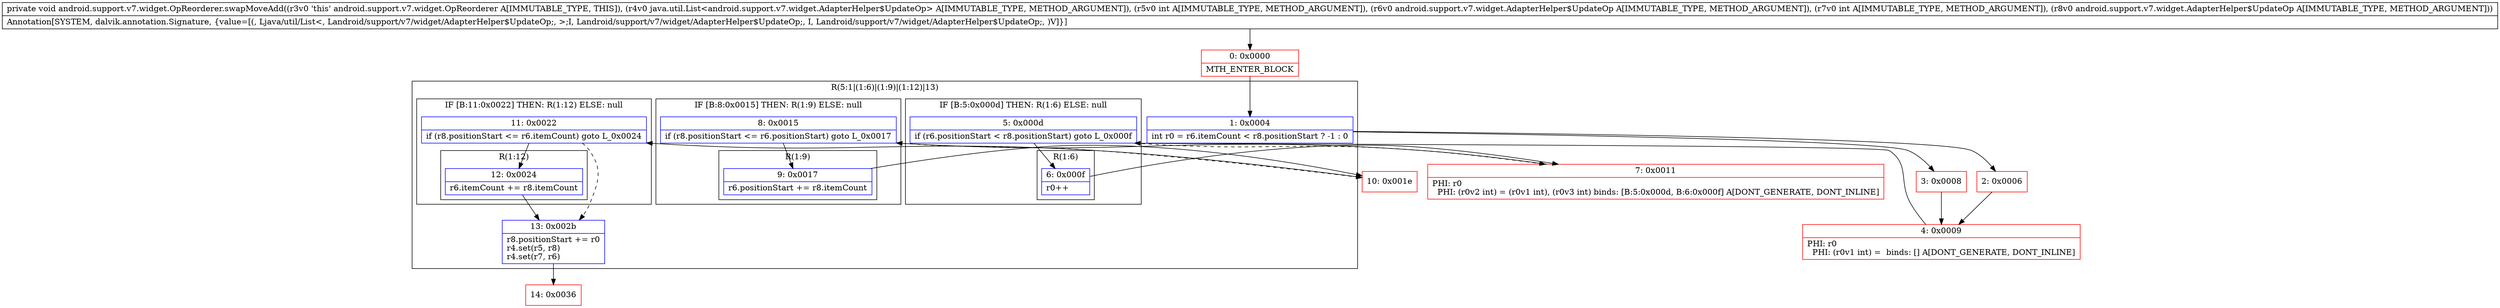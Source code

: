 digraph "CFG forandroid.support.v7.widget.OpReorderer.swapMoveAdd(Ljava\/util\/List;ILandroid\/support\/v7\/widget\/AdapterHelper$UpdateOp;ILandroid\/support\/v7\/widget\/AdapterHelper$UpdateOp;)V" {
subgraph cluster_Region_860338747 {
label = "R(5:1|(1:6)|(1:9)|(1:12)|13)";
node [shape=record,color=blue];
Node_1 [shape=record,label="{1\:\ 0x0004|int r0 = r6.itemCount \< r8.positionStart ? \-1 : 0\l}"];
subgraph cluster_IfRegion_1419741132 {
label = "IF [B:5:0x000d] THEN: R(1:6) ELSE: null";
node [shape=record,color=blue];
Node_5 [shape=record,label="{5\:\ 0x000d|if (r6.positionStart \< r8.positionStart) goto L_0x000f\l}"];
subgraph cluster_Region_510343871 {
label = "R(1:6)";
node [shape=record,color=blue];
Node_6 [shape=record,label="{6\:\ 0x000f|r0++\l}"];
}
}
subgraph cluster_IfRegion_1691071061 {
label = "IF [B:8:0x0015] THEN: R(1:9) ELSE: null";
node [shape=record,color=blue];
Node_8 [shape=record,label="{8\:\ 0x0015|if (r8.positionStart \<= r6.positionStart) goto L_0x0017\l}"];
subgraph cluster_Region_2084011275 {
label = "R(1:9)";
node [shape=record,color=blue];
Node_9 [shape=record,label="{9\:\ 0x0017|r6.positionStart += r8.itemCount\l}"];
}
}
subgraph cluster_IfRegion_1368160618 {
label = "IF [B:11:0x0022] THEN: R(1:12) ELSE: null";
node [shape=record,color=blue];
Node_11 [shape=record,label="{11\:\ 0x0022|if (r8.positionStart \<= r6.itemCount) goto L_0x0024\l}"];
subgraph cluster_Region_2038769008 {
label = "R(1:12)";
node [shape=record,color=blue];
Node_12 [shape=record,label="{12\:\ 0x0024|r6.itemCount += r8.itemCount\l}"];
}
}
Node_13 [shape=record,label="{13\:\ 0x002b|r8.positionStart += r0\lr4.set(r5, r8)\lr4.set(r7, r6)\l}"];
}
Node_0 [shape=record,color=red,label="{0\:\ 0x0000|MTH_ENTER_BLOCK\l}"];
Node_2 [shape=record,color=red,label="{2\:\ 0x0006}"];
Node_3 [shape=record,color=red,label="{3\:\ 0x0008}"];
Node_4 [shape=record,color=red,label="{4\:\ 0x0009|PHI: r0 \l  PHI: (r0v1 int) =  binds: [] A[DONT_GENERATE, DONT_INLINE]\l}"];
Node_7 [shape=record,color=red,label="{7\:\ 0x0011|PHI: r0 \l  PHI: (r0v2 int) = (r0v1 int), (r0v3 int) binds: [B:5:0x000d, B:6:0x000f] A[DONT_GENERATE, DONT_INLINE]\l}"];
Node_10 [shape=record,color=red,label="{10\:\ 0x001e}"];
Node_14 [shape=record,color=red,label="{14\:\ 0x0036}"];
MethodNode[shape=record,label="{private void android.support.v7.widget.OpReorderer.swapMoveAdd((r3v0 'this' android.support.v7.widget.OpReorderer A[IMMUTABLE_TYPE, THIS]), (r4v0 java.util.List\<android.support.v7.widget.AdapterHelper$UpdateOp\> A[IMMUTABLE_TYPE, METHOD_ARGUMENT]), (r5v0 int A[IMMUTABLE_TYPE, METHOD_ARGUMENT]), (r6v0 android.support.v7.widget.AdapterHelper$UpdateOp A[IMMUTABLE_TYPE, METHOD_ARGUMENT]), (r7v0 int A[IMMUTABLE_TYPE, METHOD_ARGUMENT]), (r8v0 android.support.v7.widget.AdapterHelper$UpdateOp A[IMMUTABLE_TYPE, METHOD_ARGUMENT]))  | Annotation[SYSTEM, dalvik.annotation.Signature, \{value=[(, Ljava\/util\/List\<, Landroid\/support\/v7\/widget\/AdapterHelper$UpdateOp;, \>;I, Landroid\/support\/v7\/widget\/AdapterHelper$UpdateOp;, I, Landroid\/support\/v7\/widget\/AdapterHelper$UpdateOp;, )V]\}]\l}"];
MethodNode -> Node_0;
Node_1 -> Node_2;
Node_1 -> Node_3;
Node_5 -> Node_6;
Node_5 -> Node_7[style=dashed];
Node_6 -> Node_7;
Node_8 -> Node_9;
Node_8 -> Node_10[style=dashed];
Node_9 -> Node_10;
Node_11 -> Node_12;
Node_11 -> Node_13[style=dashed];
Node_12 -> Node_13;
Node_13 -> Node_14;
Node_0 -> Node_1;
Node_2 -> Node_4;
Node_3 -> Node_4;
Node_4 -> Node_5;
Node_7 -> Node_8;
Node_10 -> Node_11;
}

